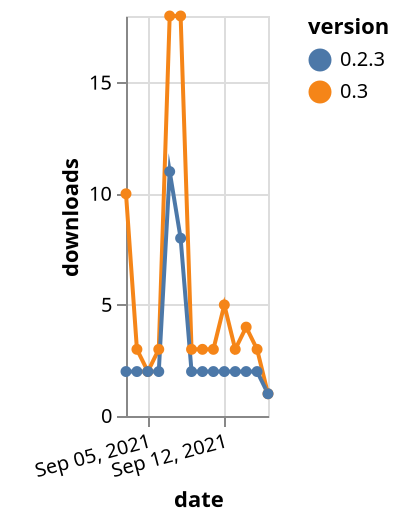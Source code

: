 {"$schema": "https://vega.github.io/schema/vega-lite/v5.json", "description": "A simple bar chart with embedded data.", "data": {"values": [{"date": "2021-09-03", "total": 20936, "delta": 10, "version": "0.3"}, {"date": "2021-09-04", "total": 20939, "delta": 3, "version": "0.3"}, {"date": "2021-09-05", "total": 20941, "delta": 2, "version": "0.3"}, {"date": "2021-09-06", "total": 20944, "delta": 3, "version": "0.3"}, {"date": "2021-09-07", "total": 20962, "delta": 18, "version": "0.3"}, {"date": "2021-09-08", "total": 20980, "delta": 18, "version": "0.3"}, {"date": "2021-09-09", "total": 20983, "delta": 3, "version": "0.3"}, {"date": "2021-09-10", "total": 20986, "delta": 3, "version": "0.3"}, {"date": "2021-09-11", "total": 20989, "delta": 3, "version": "0.3"}, {"date": "2021-09-12", "total": 20994, "delta": 5, "version": "0.3"}, {"date": "2021-09-13", "total": 20997, "delta": 3, "version": "0.3"}, {"date": "2021-09-14", "total": 21001, "delta": 4, "version": "0.3"}, {"date": "2021-09-15", "total": 21004, "delta": 3, "version": "0.3"}, {"date": "2021-09-16", "total": 21005, "delta": 1, "version": "0.3"}, {"date": "2021-09-03", "total": 10252, "delta": 2, "version": "0.2.3"}, {"date": "2021-09-04", "total": 10254, "delta": 2, "version": "0.2.3"}, {"date": "2021-09-05", "total": 10256, "delta": 2, "version": "0.2.3"}, {"date": "2021-09-06", "total": 10258, "delta": 2, "version": "0.2.3"}, {"date": "2021-09-07", "total": 10269, "delta": 11, "version": "0.2.3"}, {"date": "2021-09-08", "total": 10277, "delta": 8, "version": "0.2.3"}, {"date": "2021-09-09", "total": 10279, "delta": 2, "version": "0.2.3"}, {"date": "2021-09-10", "total": 10281, "delta": 2, "version": "0.2.3"}, {"date": "2021-09-11", "total": 10283, "delta": 2, "version": "0.2.3"}, {"date": "2021-09-12", "total": 10285, "delta": 2, "version": "0.2.3"}, {"date": "2021-09-13", "total": 10287, "delta": 2, "version": "0.2.3"}, {"date": "2021-09-14", "total": 10289, "delta": 2, "version": "0.2.3"}, {"date": "2021-09-15", "total": 10291, "delta": 2, "version": "0.2.3"}, {"date": "2021-09-16", "total": 10292, "delta": 1, "version": "0.2.3"}]}, "width": "container", "mark": {"type": "line", "point": {"filled": true}}, "encoding": {"x": {"field": "date", "type": "temporal", "timeUnit": "yearmonthdate", "title": "date", "axis": {"labelAngle": -15}}, "y": {"field": "delta", "type": "quantitative", "title": "downloads"}, "color": {"field": "version", "type": "nominal"}, "tooltip": {"field": "delta"}}}